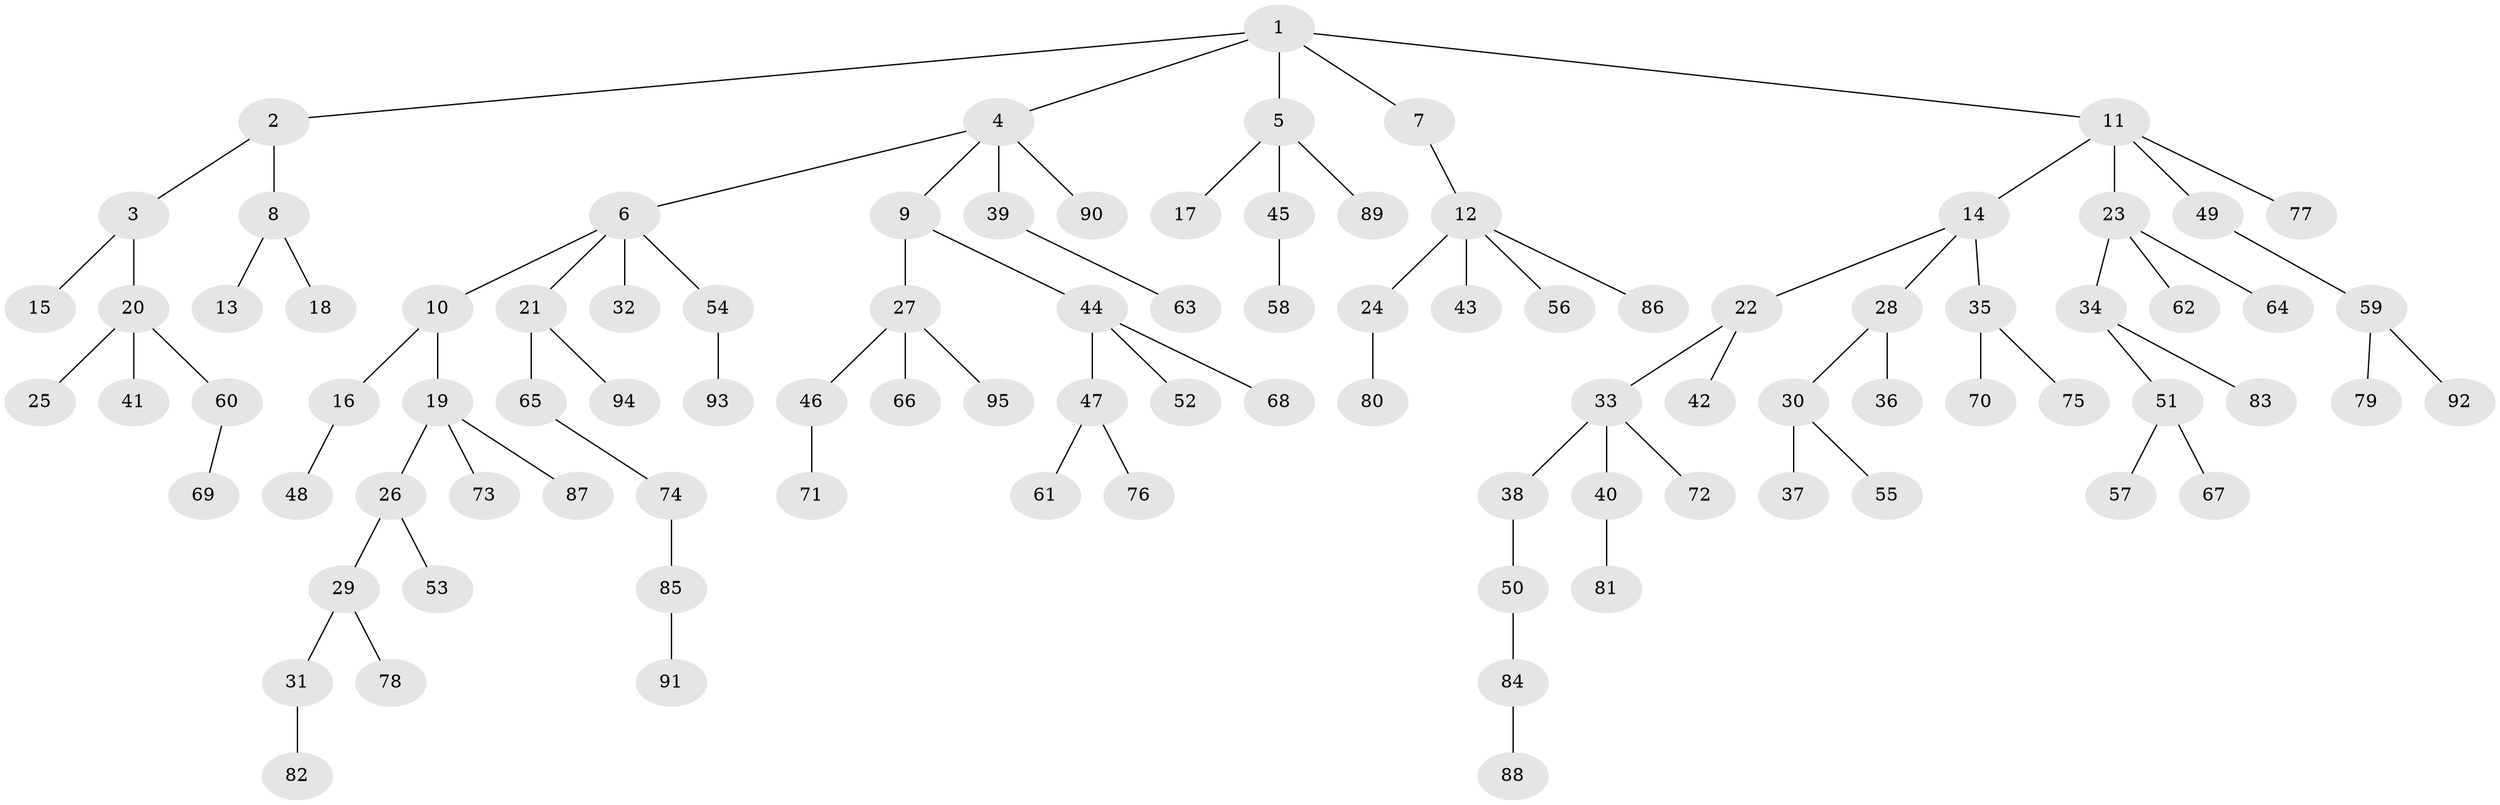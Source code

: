 // coarse degree distribution, {8: 0.015873015873015872, 3: 0.09523809523809523, 2: 0.2698412698412698, 5: 0.031746031746031744, 6: 0.015873015873015872, 4: 0.06349206349206349, 1: 0.5079365079365079}
// Generated by graph-tools (version 1.1) at 2025/24/03/03/25 07:24:07]
// undirected, 95 vertices, 94 edges
graph export_dot {
graph [start="1"]
  node [color=gray90,style=filled];
  1;
  2;
  3;
  4;
  5;
  6;
  7;
  8;
  9;
  10;
  11;
  12;
  13;
  14;
  15;
  16;
  17;
  18;
  19;
  20;
  21;
  22;
  23;
  24;
  25;
  26;
  27;
  28;
  29;
  30;
  31;
  32;
  33;
  34;
  35;
  36;
  37;
  38;
  39;
  40;
  41;
  42;
  43;
  44;
  45;
  46;
  47;
  48;
  49;
  50;
  51;
  52;
  53;
  54;
  55;
  56;
  57;
  58;
  59;
  60;
  61;
  62;
  63;
  64;
  65;
  66;
  67;
  68;
  69;
  70;
  71;
  72;
  73;
  74;
  75;
  76;
  77;
  78;
  79;
  80;
  81;
  82;
  83;
  84;
  85;
  86;
  87;
  88;
  89;
  90;
  91;
  92;
  93;
  94;
  95;
  1 -- 2;
  1 -- 4;
  1 -- 5;
  1 -- 7;
  1 -- 11;
  2 -- 3;
  2 -- 8;
  3 -- 15;
  3 -- 20;
  4 -- 6;
  4 -- 9;
  4 -- 39;
  4 -- 90;
  5 -- 17;
  5 -- 45;
  5 -- 89;
  6 -- 10;
  6 -- 21;
  6 -- 32;
  6 -- 54;
  7 -- 12;
  8 -- 13;
  8 -- 18;
  9 -- 27;
  9 -- 44;
  10 -- 16;
  10 -- 19;
  11 -- 14;
  11 -- 23;
  11 -- 49;
  11 -- 77;
  12 -- 24;
  12 -- 43;
  12 -- 56;
  12 -- 86;
  14 -- 22;
  14 -- 28;
  14 -- 35;
  16 -- 48;
  19 -- 26;
  19 -- 73;
  19 -- 87;
  20 -- 25;
  20 -- 41;
  20 -- 60;
  21 -- 65;
  21 -- 94;
  22 -- 33;
  22 -- 42;
  23 -- 34;
  23 -- 62;
  23 -- 64;
  24 -- 80;
  26 -- 29;
  26 -- 53;
  27 -- 46;
  27 -- 66;
  27 -- 95;
  28 -- 30;
  28 -- 36;
  29 -- 31;
  29 -- 78;
  30 -- 37;
  30 -- 55;
  31 -- 82;
  33 -- 38;
  33 -- 40;
  33 -- 72;
  34 -- 51;
  34 -- 83;
  35 -- 70;
  35 -- 75;
  38 -- 50;
  39 -- 63;
  40 -- 81;
  44 -- 47;
  44 -- 52;
  44 -- 68;
  45 -- 58;
  46 -- 71;
  47 -- 61;
  47 -- 76;
  49 -- 59;
  50 -- 84;
  51 -- 57;
  51 -- 67;
  54 -- 93;
  59 -- 79;
  59 -- 92;
  60 -- 69;
  65 -- 74;
  74 -- 85;
  84 -- 88;
  85 -- 91;
}
